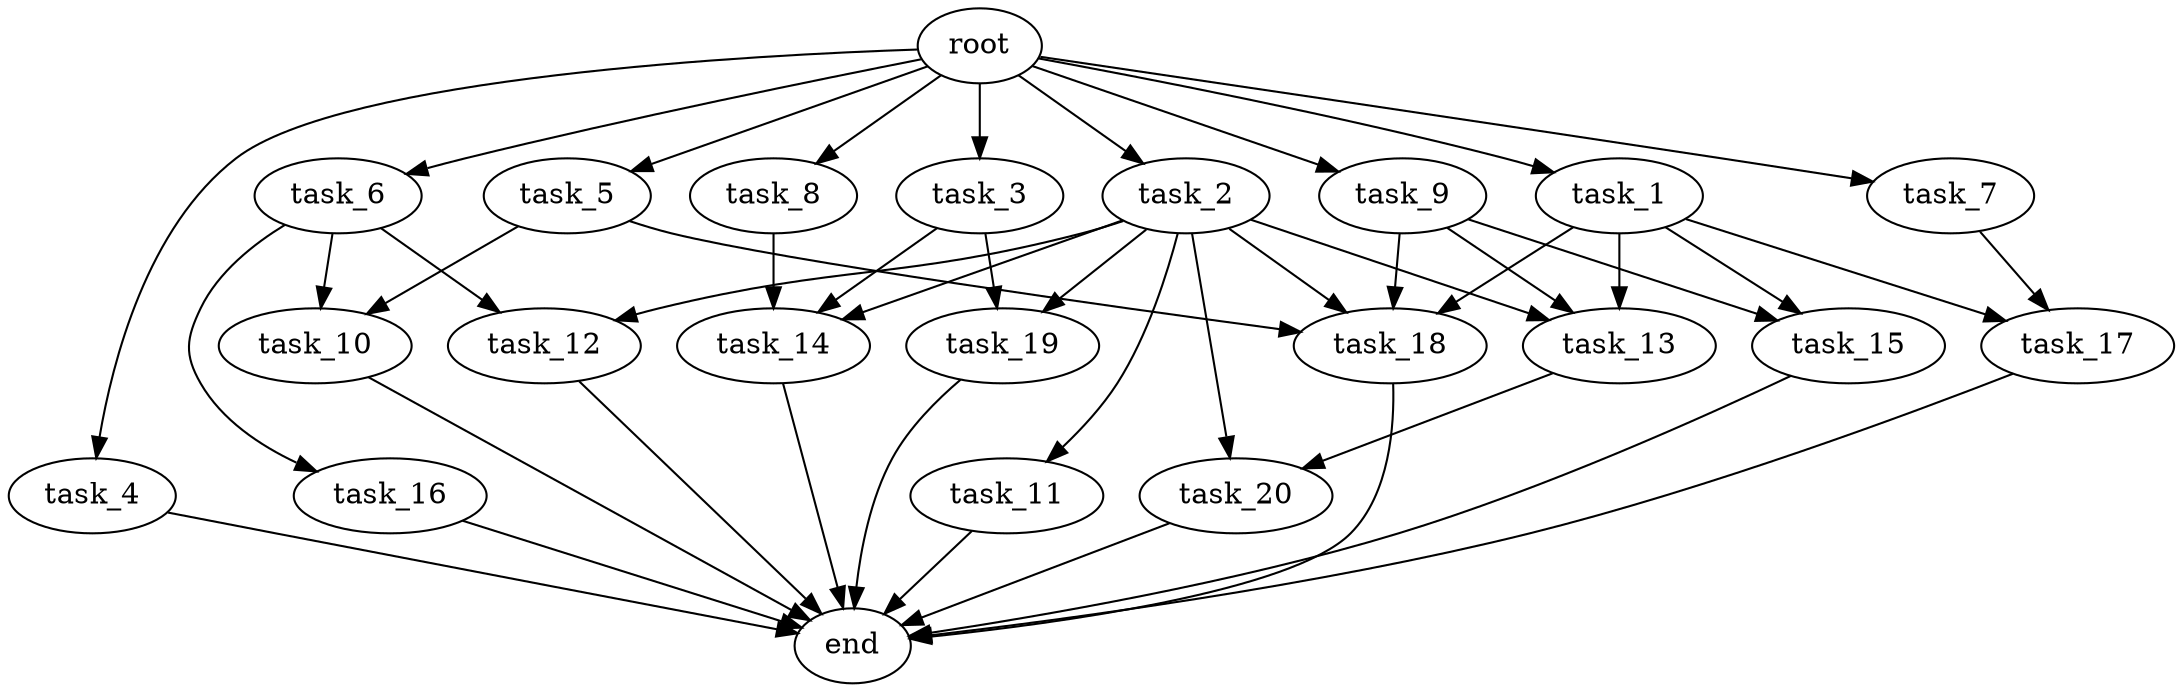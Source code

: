 digraph G {
  root [size="0.000000e+00"];
  task_1 [size="7.681689e+09"];
  task_2 [size="2.490375e+09"];
  task_3 [size="7.712482e+09"];
  task_4 [size="4.430166e+09"];
  task_5 [size="7.376453e+09"];
  task_6 [size="3.360694e+08"];
  task_7 [size="4.608886e+09"];
  task_8 [size="7.710189e+09"];
  task_9 [size="5.211870e+09"];
  task_10 [size="9.821176e+09"];
  task_11 [size="4.728783e+09"];
  task_12 [size="6.814742e+09"];
  task_13 [size="3.121782e+09"];
  task_14 [size="3.231309e+09"];
  task_15 [size="6.292013e+09"];
  task_16 [size="4.228170e+08"];
  task_17 [size="9.374272e+09"];
  task_18 [size="5.209742e+09"];
  task_19 [size="2.533874e+09"];
  task_20 [size="6.385562e+09"];
  end [size="0.000000e+00"];

  root -> task_1 [size="1.000000e-12"];
  root -> task_2 [size="1.000000e-12"];
  root -> task_3 [size="1.000000e-12"];
  root -> task_4 [size="1.000000e-12"];
  root -> task_5 [size="1.000000e-12"];
  root -> task_6 [size="1.000000e-12"];
  root -> task_7 [size="1.000000e-12"];
  root -> task_8 [size="1.000000e-12"];
  root -> task_9 [size="1.000000e-12"];
  task_1 -> task_13 [size="1.040594e+08"];
  task_1 -> task_15 [size="3.146007e+08"];
  task_1 -> task_17 [size="4.687136e+08"];
  task_1 -> task_18 [size="1.302435e+08"];
  task_2 -> task_11 [size="4.728783e+08"];
  task_2 -> task_12 [size="3.407371e+08"];
  task_2 -> task_13 [size="1.040594e+08"];
  task_2 -> task_14 [size="1.077103e+08"];
  task_2 -> task_18 [size="1.302435e+08"];
  task_2 -> task_19 [size="1.266937e+08"];
  task_2 -> task_20 [size="3.192781e+08"];
  task_3 -> task_14 [size="1.077103e+08"];
  task_3 -> task_19 [size="1.266937e+08"];
  task_4 -> end [size="1.000000e-12"];
  task_5 -> task_10 [size="4.910588e+08"];
  task_5 -> task_18 [size="1.302435e+08"];
  task_6 -> task_10 [size="4.910588e+08"];
  task_6 -> task_12 [size="3.407371e+08"];
  task_6 -> task_16 [size="4.228170e+07"];
  task_7 -> task_17 [size="4.687136e+08"];
  task_8 -> task_14 [size="1.077103e+08"];
  task_9 -> task_13 [size="1.040594e+08"];
  task_9 -> task_15 [size="3.146007e+08"];
  task_9 -> task_18 [size="1.302435e+08"];
  task_10 -> end [size="1.000000e-12"];
  task_11 -> end [size="1.000000e-12"];
  task_12 -> end [size="1.000000e-12"];
  task_13 -> task_20 [size="3.192781e+08"];
  task_14 -> end [size="1.000000e-12"];
  task_15 -> end [size="1.000000e-12"];
  task_16 -> end [size="1.000000e-12"];
  task_17 -> end [size="1.000000e-12"];
  task_18 -> end [size="1.000000e-12"];
  task_19 -> end [size="1.000000e-12"];
  task_20 -> end [size="1.000000e-12"];
}

